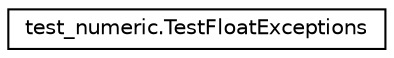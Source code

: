digraph "Graphical Class Hierarchy"
{
 // LATEX_PDF_SIZE
  edge [fontname="Helvetica",fontsize="10",labelfontname="Helvetica",labelfontsize="10"];
  node [fontname="Helvetica",fontsize="10",shape=record];
  rankdir="LR";
  Node0 [label="test_numeric.TestFloatExceptions",height=0.2,width=0.4,color="black", fillcolor="white", style="filled",URL="$classtest__numeric_1_1TestFloatExceptions.html",tooltip=" "];
}
